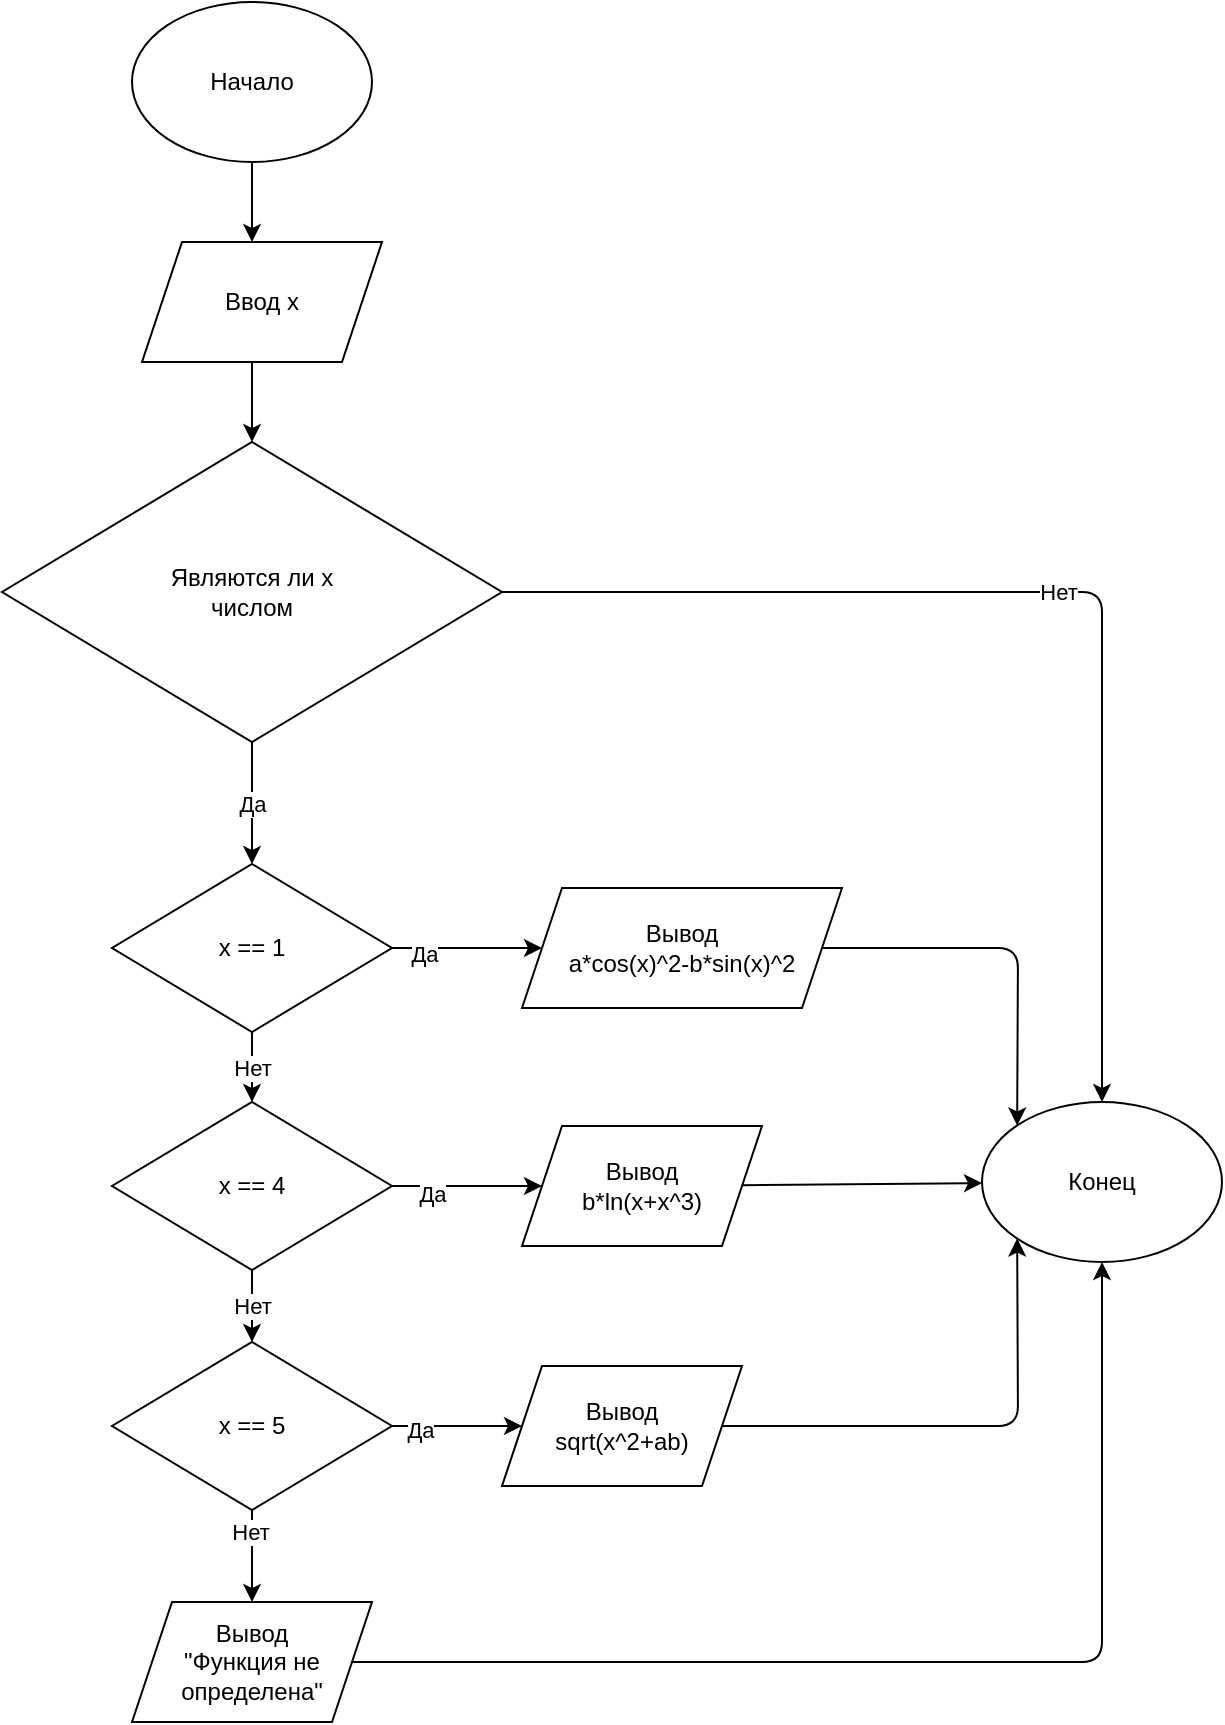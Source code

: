 <mxfile>
    <diagram id="QP-l8ubcOyXTKh0UMsFZ" name="Page-1">
        <mxGraphModel dx="1365" dy="776" grid="1" gridSize="10" guides="1" tooltips="1" connect="1" arrows="1" fold="1" page="1" pageScale="1" pageWidth="850" pageHeight="1100" math="0" shadow="0">
            <root>
                <mxCell id="0"/>
                <mxCell id="1" parent="0"/>
                <mxCell id="2" value="Начало" style="ellipse;whiteSpace=wrap;html=1;" parent="1" vertex="1">
                    <mxGeometry x="365" width="120" height="80" as="geometry"/>
                </mxCell>
                <mxCell id="4" value="" style="endArrow=classic;html=1;exitX=0.5;exitY=1;exitDx=0;exitDy=0;entryX=0.5;entryY=0;entryDx=0;entryDy=0;" parent="1" source="2" edge="1">
                    <mxGeometry width="50" height="50" relative="1" as="geometry">
                        <mxPoint x="430" y="120" as="sourcePoint"/>
                        <mxPoint x="425" y="120" as="targetPoint"/>
                    </mxGeometry>
                </mxCell>
                <mxCell id="7" value="Нет" style="edgeStyle=none;html=1;entryX=0.5;entryY=0;entryDx=0;entryDy=0;" parent="1" source="5" target="52" edge="1">
                    <mxGeometry relative="1" as="geometry">
                        <mxPoint x="640.0" y="295.0" as="targetPoint"/>
                        <Array as="points">
                            <mxPoint x="850" y="295"/>
                        </Array>
                    </mxGeometry>
                </mxCell>
                <mxCell id="12" value="Да" style="edgeStyle=none;html=1;entryX=0.5;entryY=0;entryDx=0;entryDy=0;" parent="1" source="5" target="14" edge="1">
                    <mxGeometry relative="1" as="geometry">
                        <mxPoint x="425" y="410" as="targetPoint"/>
                    </mxGeometry>
                </mxCell>
                <mxCell id="5" value="Являются ли x&lt;br&gt;числом" style="rhombus;whiteSpace=wrap;html=1;" parent="1" vertex="1">
                    <mxGeometry x="300" y="220" width="250" height="150" as="geometry"/>
                </mxCell>
                <mxCell id="6" value="" style="endArrow=classic;html=1;exitX=0.5;exitY=1;exitDx=0;exitDy=0;entryX=0.5;entryY=0;entryDx=0;entryDy=0;" parent="1" target="5" edge="1">
                    <mxGeometry width="50" height="50" relative="1" as="geometry">
                        <mxPoint x="425" y="180" as="sourcePoint"/>
                        <mxPoint x="520" y="190" as="targetPoint"/>
                    </mxGeometry>
                </mxCell>
                <mxCell id="39" value="Нет" style="edgeStyle=none;html=1;entryX=0.5;entryY=0;entryDx=0;entryDy=0;" parent="1" source="14" target="38" edge="1">
                    <mxGeometry relative="1" as="geometry"/>
                </mxCell>
                <mxCell id="43" style="edgeStyle=none;html=1;entryX=0;entryY=0.5;entryDx=0;entryDy=0;" parent="1" source="14" target="26" edge="1">
                    <mxGeometry relative="1" as="geometry"/>
                </mxCell>
                <mxCell id="46" value="Да" style="edgeLabel;html=1;align=center;verticalAlign=middle;resizable=0;points=[];" parent="43" vertex="1" connectable="0">
                    <mxGeometry x="-0.591" y="-3" relative="1" as="geometry">
                        <mxPoint as="offset"/>
                    </mxGeometry>
                </mxCell>
                <mxCell id="14" value="x == 1" style="rhombus;whiteSpace=wrap;html=1;" parent="1" vertex="1">
                    <mxGeometry x="355" y="431" width="140" height="84" as="geometry"/>
                </mxCell>
                <mxCell id="15" value="Ввод x" style="shape=parallelogram;perimeter=parallelogramPerimeter;whiteSpace=wrap;html=1;fixedSize=1;" parent="1" vertex="1">
                    <mxGeometry x="370" y="120" width="120" height="60" as="geometry"/>
                </mxCell>
                <mxCell id="56" style="edgeStyle=none;html=1;entryX=0;entryY=0;entryDx=0;entryDy=0;" edge="1" parent="1" source="26" target="52">
                    <mxGeometry relative="1" as="geometry">
                        <Array as="points">
                            <mxPoint x="808" y="473"/>
                        </Array>
                    </mxGeometry>
                </mxCell>
                <mxCell id="26" value="Вывод &lt;br&gt;a*cos(x)^2-b*sin(x)^2" style="shape=parallelogram;perimeter=parallelogramPerimeter;whiteSpace=wrap;html=1;fixedSize=1;" parent="1" vertex="1">
                    <mxGeometry x="560" y="443" width="160" height="60" as="geometry"/>
                </mxCell>
                <mxCell id="60" style="edgeStyle=none;html=1;entryX=0;entryY=1;entryDx=0;entryDy=0;" edge="1" parent="1" source="28" target="52">
                    <mxGeometry relative="1" as="geometry">
                        <Array as="points">
                            <mxPoint x="808" y="712"/>
                        </Array>
                    </mxGeometry>
                </mxCell>
                <mxCell id="28" value="Вывод&lt;br&gt;sqrt(x^2+ab)" style="shape=parallelogram;perimeter=parallelogramPerimeter;whiteSpace=wrap;html=1;fixedSize=1;" parent="1" vertex="1">
                    <mxGeometry x="550" y="682" width="120" height="60" as="geometry"/>
                </mxCell>
                <mxCell id="58" value="" style="edgeStyle=none;html=1;" edge="1" parent="1" source="29" target="52">
                    <mxGeometry relative="1" as="geometry"/>
                </mxCell>
                <mxCell id="29" value="Вывод&lt;br&gt;b*ln(x+x^3)" style="shape=parallelogram;perimeter=parallelogramPerimeter;whiteSpace=wrap;html=1;fixedSize=1;" parent="1" vertex="1">
                    <mxGeometry x="560" y="562" width="120" height="60" as="geometry"/>
                </mxCell>
                <mxCell id="41" value="Нет" style="edgeStyle=none;html=1;entryX=0.5;entryY=0;entryDx=0;entryDy=0;" parent="1" source="38" target="40" edge="1">
                    <mxGeometry relative="1" as="geometry"/>
                </mxCell>
                <mxCell id="44" style="edgeStyle=none;html=1;entryX=0;entryY=0.5;entryDx=0;entryDy=0;" parent="1" source="38" target="29" edge="1">
                    <mxGeometry relative="1" as="geometry"/>
                </mxCell>
                <mxCell id="47" value="Да" style="edgeLabel;html=1;align=center;verticalAlign=middle;resizable=0;points=[];" parent="44" vertex="1" connectable="0">
                    <mxGeometry x="-0.484" y="-4" relative="1" as="geometry">
                        <mxPoint as="offset"/>
                    </mxGeometry>
                </mxCell>
                <mxCell id="38" value="x == 4" style="rhombus;whiteSpace=wrap;html=1;" parent="1" vertex="1">
                    <mxGeometry x="355" y="550" width="140" height="84" as="geometry"/>
                </mxCell>
                <mxCell id="45" style="edgeStyle=none;html=1;entryX=0;entryY=0.5;entryDx=0;entryDy=0;" parent="1" source="40" target="28" edge="1">
                    <mxGeometry relative="1" as="geometry"/>
                </mxCell>
                <mxCell id="48" value="Да" style="edgeLabel;html=1;align=center;verticalAlign=middle;resizable=0;points=[];" parent="45" vertex="1" connectable="0">
                    <mxGeometry x="-0.59" y="-2" relative="1" as="geometry">
                        <mxPoint as="offset"/>
                    </mxGeometry>
                </mxCell>
                <mxCell id="50" style="edgeStyle=none;html=1;entryX=0.5;entryY=0;entryDx=0;entryDy=0;" parent="1" source="40" target="49" edge="1">
                    <mxGeometry relative="1" as="geometry"/>
                </mxCell>
                <mxCell id="51" value="Нет" style="edgeLabel;html=1;align=center;verticalAlign=middle;resizable=0;points=[];" parent="50" vertex="1" connectable="0">
                    <mxGeometry x="-0.536" y="-1" relative="1" as="geometry">
                        <mxPoint as="offset"/>
                    </mxGeometry>
                </mxCell>
                <mxCell id="40" value="x == 5" style="rhombus;whiteSpace=wrap;html=1;" parent="1" vertex="1">
                    <mxGeometry x="355" y="670" width="140" height="84" as="geometry"/>
                </mxCell>
                <mxCell id="53" style="edgeStyle=none;html=1;entryX=0.5;entryY=1;entryDx=0;entryDy=0;" parent="1" source="49" target="52" edge="1">
                    <mxGeometry relative="1" as="geometry">
                        <Array as="points">
                            <mxPoint x="850" y="830"/>
                        </Array>
                    </mxGeometry>
                </mxCell>
                <mxCell id="49" value="Вывод&lt;br&gt;&quot;Функция не определена&quot;" style="shape=parallelogram;perimeter=parallelogramPerimeter;whiteSpace=wrap;html=1;fixedSize=1;" parent="1" vertex="1">
                    <mxGeometry x="365" y="800" width="120" height="60" as="geometry"/>
                </mxCell>
                <mxCell id="52" value="Конец" style="ellipse;whiteSpace=wrap;html=1;" parent="1" vertex="1">
                    <mxGeometry x="790" y="550" width="120" height="80" as="geometry"/>
                </mxCell>
            </root>
        </mxGraphModel>
    </diagram>
</mxfile>